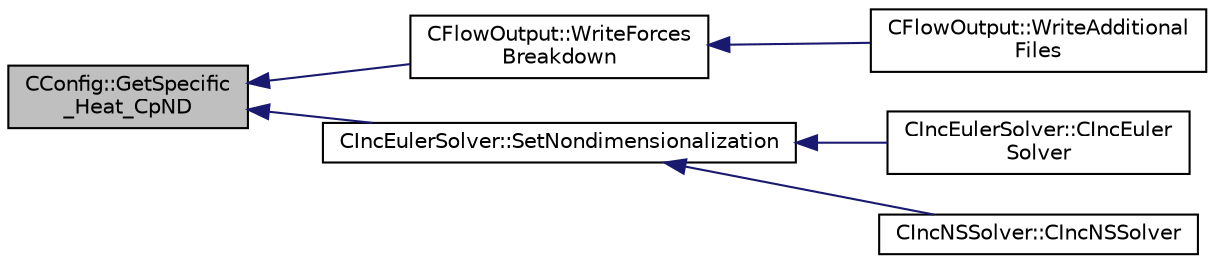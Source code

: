 digraph "CConfig::GetSpecific_Heat_CpND"
{
  edge [fontname="Helvetica",fontsize="10",labelfontname="Helvetica",labelfontsize="10"];
  node [fontname="Helvetica",fontsize="10",shape=record];
  rankdir="LR";
  Node11650 [label="CConfig::GetSpecific\l_Heat_CpND",height=0.2,width=0.4,color="black", fillcolor="grey75", style="filled", fontcolor="black"];
  Node11650 -> Node11651 [dir="back",color="midnightblue",fontsize="10",style="solid",fontname="Helvetica"];
  Node11651 [label="CFlowOutput::WriteForces\lBreakdown",height=0.2,width=0.4,color="black", fillcolor="white", style="filled",URL="$class_c_flow_output.html#afacedef2006aa6fcf8c9a312b5f4430c",tooltip="Write the forces breakdown file. "];
  Node11651 -> Node11652 [dir="back",color="midnightblue",fontsize="10",style="solid",fontname="Helvetica"];
  Node11652 [label="CFlowOutput::WriteAdditional\lFiles",height=0.2,width=0.4,color="black", fillcolor="white", style="filled",URL="$class_c_flow_output.html#aaac3fb7b2575967b157c306065ab1ea8",tooltip="Write any additional files defined for the current solver. "];
  Node11650 -> Node11653 [dir="back",color="midnightblue",fontsize="10",style="solid",fontname="Helvetica"];
  Node11653 [label="CIncEulerSolver::SetNondimensionalization",height=0.2,width=0.4,color="black", fillcolor="white", style="filled",URL="$class_c_inc_euler_solver.html#a2cffaa24417cb3803d36d38b3874d6d0",tooltip="Set the solver nondimensionalization. "];
  Node11653 -> Node11654 [dir="back",color="midnightblue",fontsize="10",style="solid",fontname="Helvetica"];
  Node11654 [label="CIncEulerSolver::CIncEuler\lSolver",height=0.2,width=0.4,color="black", fillcolor="white", style="filled",URL="$class_c_inc_euler_solver.html#a91f644b8f9a00215bac5bcd31dfc06d8"];
  Node11653 -> Node11655 [dir="back",color="midnightblue",fontsize="10",style="solid",fontname="Helvetica"];
  Node11655 [label="CIncNSSolver::CIncNSSolver",height=0.2,width=0.4,color="black", fillcolor="white", style="filled",URL="$class_c_inc_n_s_solver.html#a82152ac7e91fb1c5c073d98a1f08e2aa"];
}
